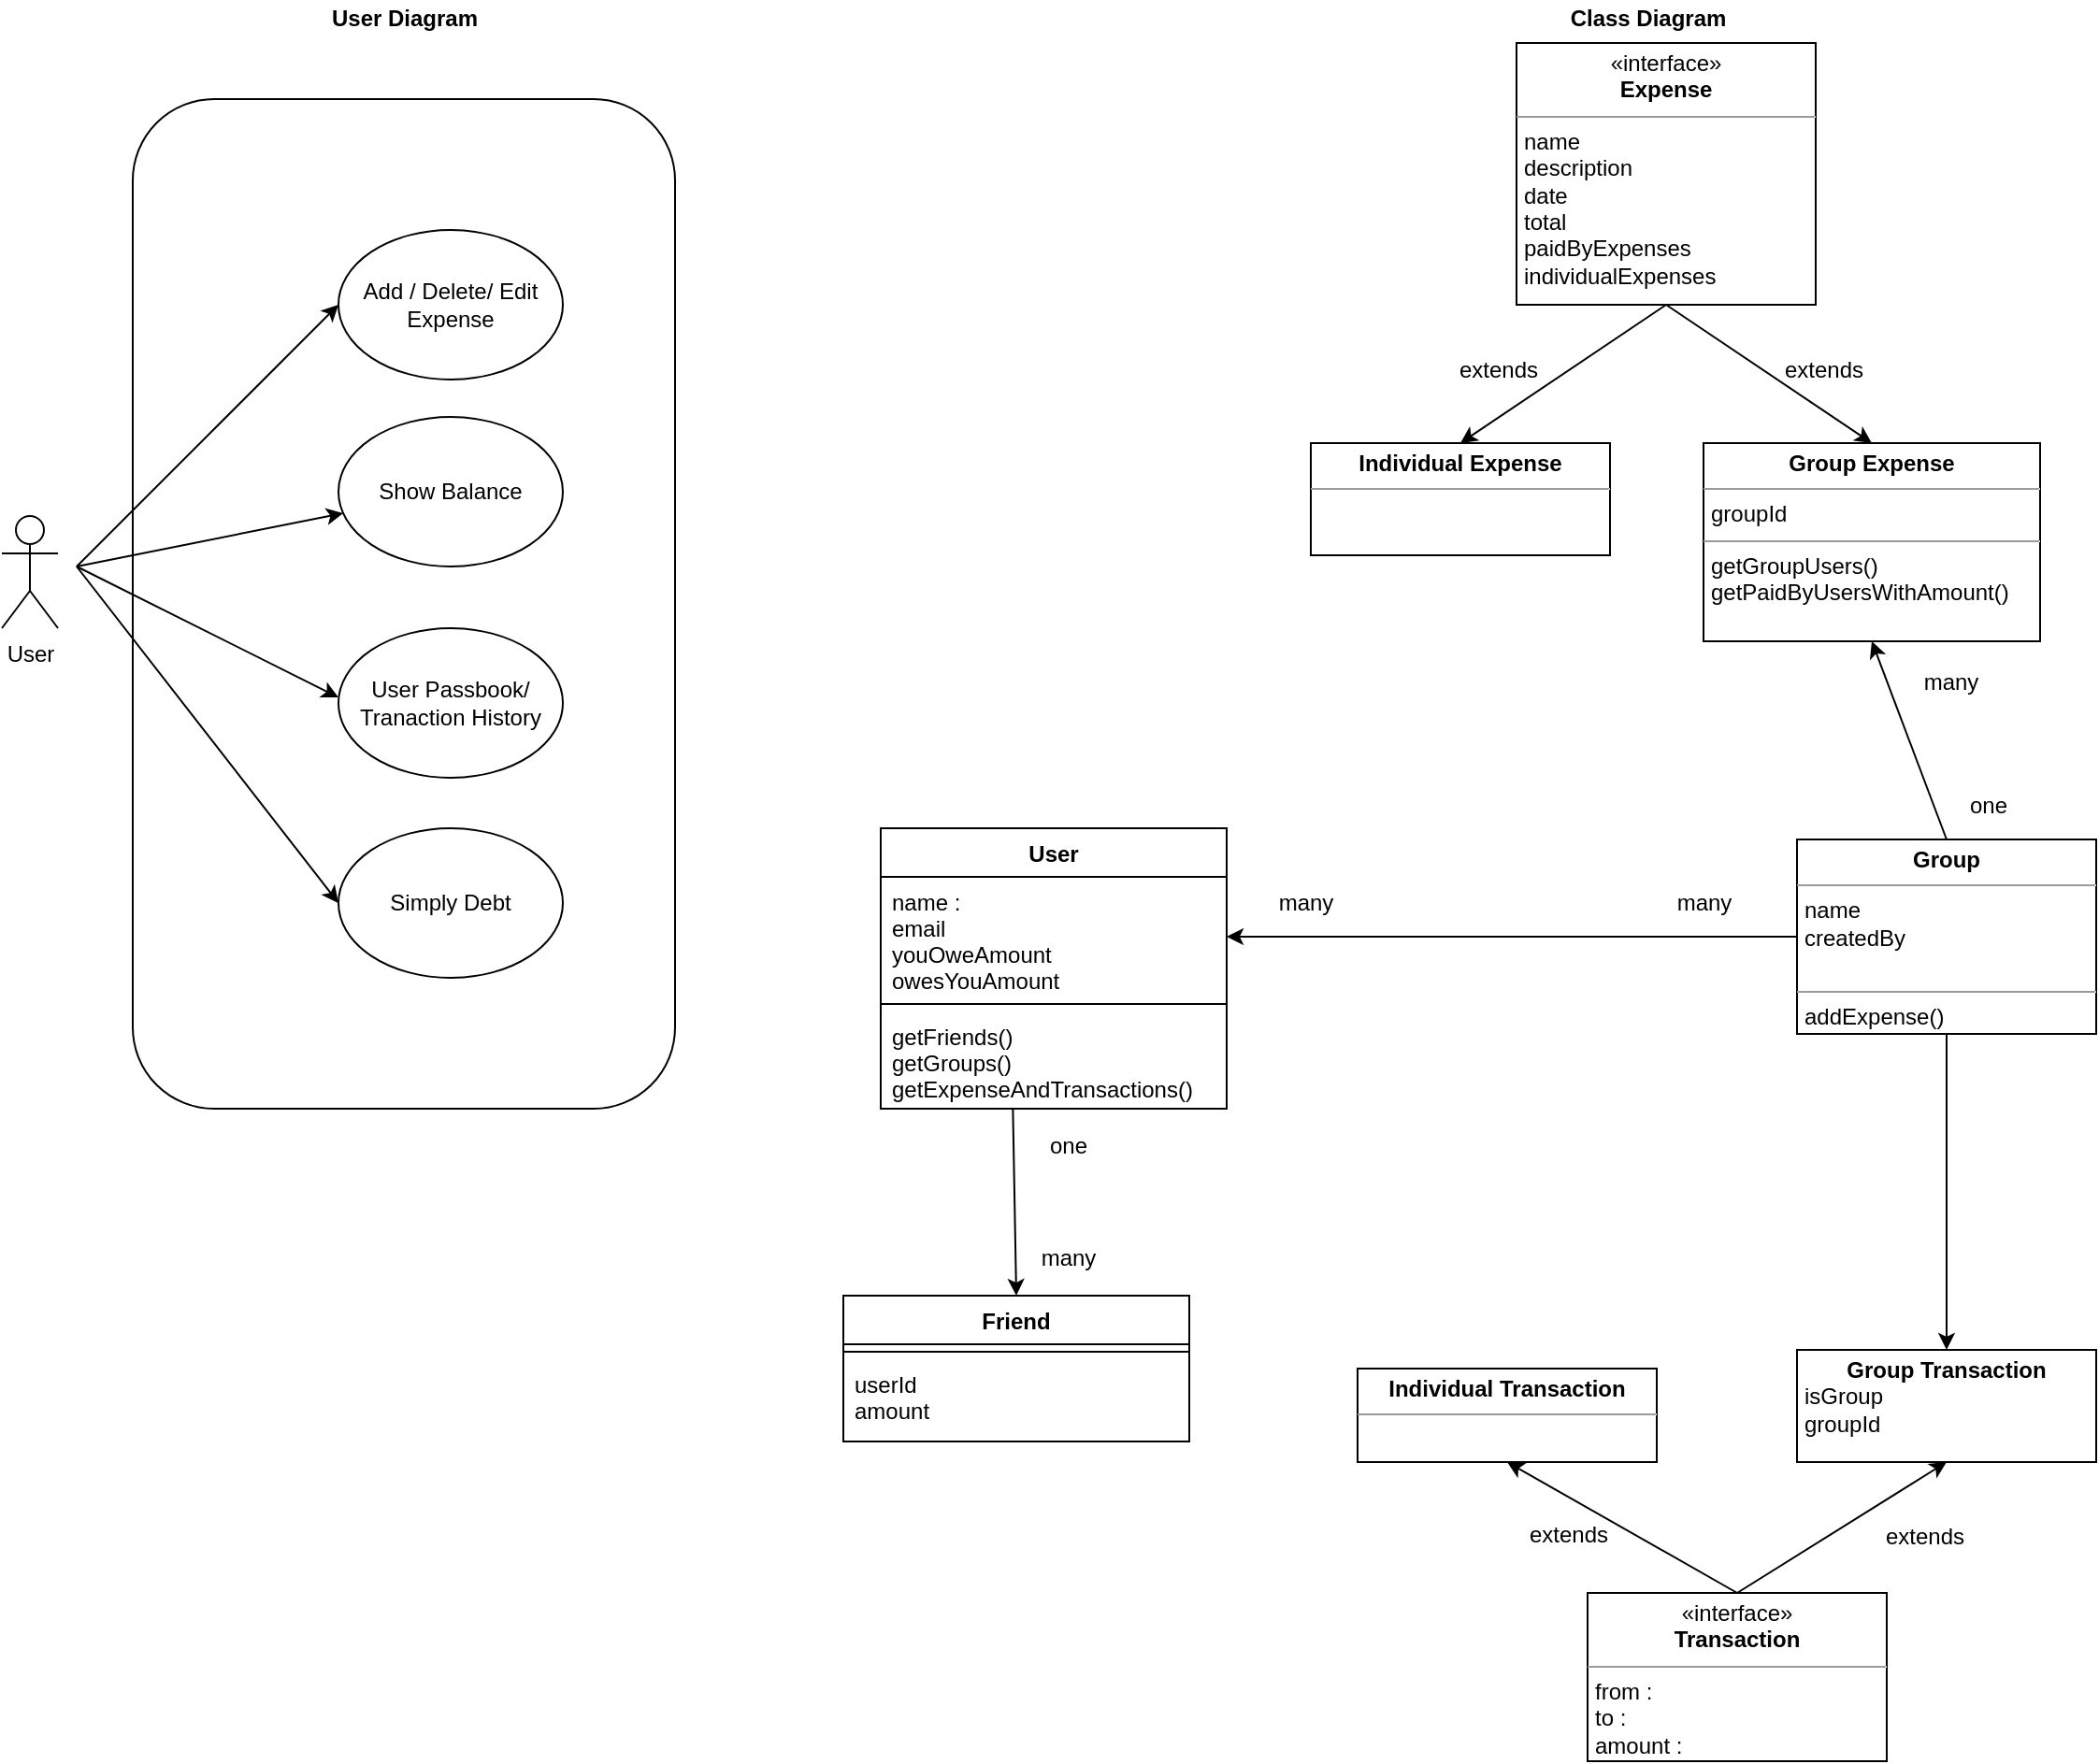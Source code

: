 <mxfile version="12.8.5" type="device"><diagram name="Page-1" id="e7e014a7-5840-1c2e-5031-d8a46d1fe8dd"><mxGraphModel dx="768" dy="439" grid="1" gridSize="10" guides="1" tooltips="1" connect="1" arrows="1" fold="1" page="1" pageScale="1" pageWidth="1169" pageHeight="826" background="#ffffff" math="0" shadow="0"><root><mxCell id="0"/><mxCell id="1" parent="0"/><mxCell id="c--N18r2Caygc7gKS2m5-59" value="" style="rounded=1;whiteSpace=wrap;html=1;fillColor=none;" vertex="1" parent="1"><mxGeometry x="80" y="100" width="290" height="540" as="geometry"/></mxCell><mxCell id="c--N18r2Caygc7gKS2m5-62" value="&lt;b&gt;User Diagram&lt;/b&gt;" style="text;html=1;align=center;verticalAlign=middle;resizable=0;points=[];autosize=1;" vertex="1" parent="1"><mxGeometry x="180" y="47" width="90" height="20" as="geometry"/></mxCell><mxCell id="aeUhnsIb8bBFAxElDGbr-2" value="&lt;b&gt;Class Diagram&lt;/b&gt;" style="text;html=1;align=center;verticalAlign=middle;resizable=0;points=[];autosize=1;" vertex="1" parent="1"><mxGeometry x="840" y="47" width="100" height="20" as="geometry"/></mxCell><mxCell id="aeUhnsIb8bBFAxElDGbr-3" value="User" style="shape=umlActor;verticalLabelPosition=bottom;labelBackgroundColor=#ffffff;verticalAlign=top;html=1;outlineConnect=0;" vertex="1" parent="1"><mxGeometry x="10" y="323" width="30" height="60" as="geometry"/></mxCell><mxCell id="aeUhnsIb8bBFAxElDGbr-4" value="Add / Delete/ Edit Expense" style="ellipse;whiteSpace=wrap;html=1;" vertex="1" parent="1"><mxGeometry x="190" y="170" width="120" height="80" as="geometry"/></mxCell><mxCell id="aeUhnsIb8bBFAxElDGbr-5" value="Show Balance" style="ellipse;whiteSpace=wrap;html=1;" vertex="1" parent="1"><mxGeometry x="190" y="270" width="120" height="80" as="geometry"/></mxCell><mxCell id="aeUhnsIb8bBFAxElDGbr-6" value="User Passbook/ Tranaction History" style="ellipse;whiteSpace=wrap;html=1;" vertex="1" parent="1"><mxGeometry x="190" y="383" width="120" height="80" as="geometry"/></mxCell><mxCell id="aeUhnsIb8bBFAxElDGbr-7" value="Simply Debt" style="ellipse;whiteSpace=wrap;html=1;" vertex="1" parent="1"><mxGeometry x="190" y="490" width="120" height="80" as="geometry"/></mxCell><mxCell id="aeUhnsIb8bBFAxElDGbr-8" value="" style="endArrow=classic;html=1;entryX=0;entryY=0.5;entryDx=0;entryDy=0;" edge="1" parent="1" target="aeUhnsIb8bBFAxElDGbr-4"><mxGeometry width="50" height="50" relative="1" as="geometry"><mxPoint x="50" y="350" as="sourcePoint"/><mxPoint x="180" y="230" as="targetPoint"/></mxGeometry></mxCell><mxCell id="aeUhnsIb8bBFAxElDGbr-9" value="" style="endArrow=classic;html=1;entryX=0;entryY=0.5;entryDx=0;entryDy=0;" edge="1" parent="1" target="aeUhnsIb8bBFAxElDGbr-7"><mxGeometry width="50" height="50" relative="1" as="geometry"><mxPoint x="50" y="350" as="sourcePoint"/><mxPoint x="190" y="240" as="targetPoint"/></mxGeometry></mxCell><mxCell id="aeUhnsIb8bBFAxElDGbr-10" value="" style="endArrow=classic;html=1;" edge="1" parent="1"><mxGeometry width="50" height="50" relative="1" as="geometry"><mxPoint x="50" y="350" as="sourcePoint"/><mxPoint x="190" y="420" as="targetPoint"/></mxGeometry></mxCell><mxCell id="aeUhnsIb8bBFAxElDGbr-11" value="" style="endArrow=classic;html=1;" edge="1" parent="1" target="aeUhnsIb8bBFAxElDGbr-5"><mxGeometry width="50" height="50" relative="1" as="geometry"><mxPoint x="50" y="350" as="sourcePoint"/><mxPoint x="210" y="260" as="targetPoint"/></mxGeometry></mxCell><mxCell id="aeUhnsIb8bBFAxElDGbr-20" value="&lt;p style=&quot;margin: 0px ; margin-top: 4px ; text-align: center&quot;&gt;&lt;b&gt;Group&lt;/b&gt;&lt;/p&gt;&lt;hr size=&quot;1&quot;&gt;&lt;p style=&quot;margin: 0px ; margin-left: 4px&quot;&gt;name&lt;/p&gt;&lt;p style=&quot;margin: 0px ; margin-left: 4px&quot;&gt;createdBy&lt;/p&gt;&lt;p style=&quot;margin: 0px ; margin-left: 4px&quot;&gt;&lt;br&gt;&lt;/p&gt;&lt;hr size=&quot;1&quot;&gt;&lt;p style=&quot;margin: 0px ; margin-left: 4px&quot;&gt;addExpense()&lt;/p&gt;" style="verticalAlign=top;align=left;overflow=fill;fontSize=12;fontFamily=Helvetica;html=1;rounded=0;fillColor=none;" vertex="1" parent="1"><mxGeometry x="970" y="496" width="160" height="104" as="geometry"/></mxCell><mxCell id="aeUhnsIb8bBFAxElDGbr-21" value="&lt;p style=&quot;margin: 0px ; margin-top: 4px ; text-align: center&quot;&gt;&lt;b&gt;Group Transaction&lt;/b&gt;&lt;/p&gt;&lt;p style=&quot;margin: 0px ; margin-left: 4px&quot;&gt;isGroup&lt;/p&gt;&lt;p style=&quot;margin: 0px ; margin-left: 4px&quot;&gt;groupId&lt;/p&gt;" style="verticalAlign=top;align=left;overflow=fill;fontSize=12;fontFamily=Helvetica;html=1;rounded=0;fillColor=none;" vertex="1" parent="1"><mxGeometry x="970" y="769" width="160" height="60" as="geometry"/></mxCell><mxCell id="aeUhnsIb8bBFAxElDGbr-23" value="&lt;p style=&quot;margin: 0px ; margin-top: 4px ; text-align: center&quot;&gt;&lt;b&gt;Group Expense&lt;/b&gt;&lt;/p&gt;&lt;hr size=&quot;1&quot;&gt;&lt;p style=&quot;margin: 0px ; margin-left: 4px&quot;&gt;&lt;span&gt;groupId&lt;/span&gt;&lt;/p&gt;&lt;hr size=&quot;1&quot;&gt;&lt;p style=&quot;margin: 0px ; margin-left: 4px&quot;&gt;getGroupUsers()&lt;/p&gt;&lt;p style=&quot;margin: 0px ; margin-left: 4px&quot;&gt;getPaidByUsersWithAmount()&lt;/p&gt;&lt;p style=&quot;margin: 0px ; margin-left: 4px&quot;&gt;&lt;br&gt;&lt;/p&gt;" style="verticalAlign=top;align=left;overflow=fill;fontSize=12;fontFamily=Helvetica;html=1;rounded=0;fillColor=none;" vertex="1" parent="1"><mxGeometry x="920" y="284" width="180" height="106" as="geometry"/></mxCell><mxCell id="aeUhnsIb8bBFAxElDGbr-26" value="" style="edgeStyle=none;rounded=0;orthogonalLoop=1;jettySize=auto;html=1;exitX=0;exitY=0.5;exitDx=0;exitDy=0;entryX=1;entryY=0.5;entryDx=0;entryDy=0;" edge="1" parent="1" source="aeUhnsIb8bBFAxElDGbr-20" target="aeUhnsIb8bBFAxElDGbr-13"><mxGeometry relative="1" as="geometry"><mxPoint x="710" y="585" as="targetPoint"/></mxGeometry></mxCell><mxCell id="aeUhnsIb8bBFAxElDGbr-12" value="User" style="swimlane;fontStyle=1;align=center;verticalAlign=top;childLayout=stackLayout;horizontal=1;startSize=26;horizontalStack=0;resizeParent=1;resizeParentMax=0;resizeLast=0;collapsible=1;marginBottom=0;rounded=0;fillColor=none;" vertex="1" parent="1"><mxGeometry x="480" y="490" width="185" height="150" as="geometry"/></mxCell><mxCell id="aeUhnsIb8bBFAxElDGbr-13" value="name : &#10;email&#10;youOweAmount&#10;owesYouAmount" style="text;strokeColor=none;fillColor=none;align=left;verticalAlign=top;spacingLeft=4;spacingRight=4;overflow=hidden;rotatable=0;points=[[0,0.5],[1,0.5]];portConstraint=eastwest;" vertex="1" parent="aeUhnsIb8bBFAxElDGbr-12"><mxGeometry y="26" width="185" height="64" as="geometry"/></mxCell><mxCell id="aeUhnsIb8bBFAxElDGbr-14" value="" style="line;strokeWidth=1;fillColor=none;align=left;verticalAlign=middle;spacingTop=-1;spacingLeft=3;spacingRight=3;rotatable=0;labelPosition=right;points=[];portConstraint=eastwest;" vertex="1" parent="aeUhnsIb8bBFAxElDGbr-12"><mxGeometry y="90" width="185" height="8" as="geometry"/></mxCell><mxCell id="aeUhnsIb8bBFAxElDGbr-15" value="getFriends()&#10;getGroups()&#10;getExpenseAndTransactions()" style="text;strokeColor=none;fillColor=none;align=left;verticalAlign=top;spacingLeft=4;spacingRight=4;overflow=hidden;rotatable=0;points=[[0,0.5],[1,0.5]];portConstraint=eastwest;" vertex="1" parent="aeUhnsIb8bBFAxElDGbr-12"><mxGeometry y="98" width="185" height="52" as="geometry"/></mxCell><mxCell id="aeUhnsIb8bBFAxElDGbr-36" value="&lt;p style=&quot;margin: 0px ; margin-top: 4px ; text-align: center&quot;&gt;&lt;b&gt;Individual Expense&lt;/b&gt;&lt;/p&gt;&lt;hr size=&quot;1&quot;&gt;&lt;p style=&quot;margin: 0px ; margin-left: 4px&quot;&gt;&lt;br&gt;&lt;/p&gt;" style="verticalAlign=top;align=left;overflow=fill;fontSize=12;fontFamily=Helvetica;html=1;rounded=0;fillColor=none;" vertex="1" parent="1"><mxGeometry x="710" y="284" width="160" height="60" as="geometry"/></mxCell><mxCell id="aeUhnsIb8bBFAxElDGbr-37" value="&lt;p style=&quot;margin: 0px ; margin-top: 4px ; text-align: center&quot;&gt;«interface»&lt;br&gt;&lt;b&gt;Expense&lt;/b&gt;&lt;br&gt;&lt;/p&gt;&lt;hr size=&quot;1&quot;&gt;&lt;p style=&quot;margin: 0px ; margin-left: 4px&quot;&gt;name&lt;/p&gt;&lt;p style=&quot;margin: 0px ; margin-left: 4px&quot;&gt;description&lt;/p&gt;&lt;p style=&quot;margin: 0px ; margin-left: 4px&quot;&gt;date&lt;/p&gt;&lt;p style=&quot;margin: 0px ; margin-left: 4px&quot;&gt;total&lt;/p&gt;&lt;p style=&quot;margin: 0px ; margin-left: 4px&quot;&gt;paidByExpenses&lt;/p&gt;&lt;p style=&quot;margin: 0px ; margin-left: 4px&quot;&gt;individualExpenses&lt;/p&gt;" style="verticalAlign=top;align=left;overflow=fill;fontSize=12;fontFamily=Helvetica;html=1;rounded=0;fillColor=none;" vertex="1" parent="1"><mxGeometry x="820" y="70" width="160" height="140" as="geometry"/></mxCell><mxCell id="aeUhnsIb8bBFAxElDGbr-38" style="edgeStyle=none;rounded=0;orthogonalLoop=1;jettySize=auto;html=1;exitX=0.5;exitY=1;exitDx=0;exitDy=0;" edge="1" parent="1" source="aeUhnsIb8bBFAxElDGbr-36" target="aeUhnsIb8bBFAxElDGbr-36"><mxGeometry relative="1" as="geometry"/></mxCell><mxCell id="aeUhnsIb8bBFAxElDGbr-39" value="" style="edgeStyle=none;rounded=0;orthogonalLoop=1;jettySize=auto;html=1;exitX=0.5;exitY=0;exitDx=0;exitDy=0;entryX=0.5;entryY=1;entryDx=0;entryDy=0;" edge="1" parent="1" source="aeUhnsIb8bBFAxElDGbr-20" target="aeUhnsIb8bBFAxElDGbr-23"><mxGeometry relative="1" as="geometry"><mxPoint x="1000" y="554" as="sourcePoint"/><mxPoint x="675.0" y="554" as="targetPoint"/></mxGeometry></mxCell><mxCell id="aeUhnsIb8bBFAxElDGbr-40" value="" style="edgeStyle=none;rounded=0;orthogonalLoop=1;jettySize=auto;html=1;exitX=0.5;exitY=1;exitDx=0;exitDy=0;entryX=0.5;entryY=0;entryDx=0;entryDy=0;" edge="1" parent="1" source="aeUhnsIb8bBFAxElDGbr-37" target="aeUhnsIb8bBFAxElDGbr-23"><mxGeometry relative="1" as="geometry"><mxPoint x="1120" y="315" as="sourcePoint"/><mxPoint x="1050" y="200" as="targetPoint"/></mxGeometry></mxCell><mxCell id="aeUhnsIb8bBFAxElDGbr-41" value="" style="edgeStyle=none;rounded=0;orthogonalLoop=1;jettySize=auto;html=1;exitX=0.5;exitY=1;exitDx=0;exitDy=0;entryX=0.5;entryY=0;entryDx=0;entryDy=0;" edge="1" parent="1" source="aeUhnsIb8bBFAxElDGbr-37" target="aeUhnsIb8bBFAxElDGbr-36"><mxGeometry relative="1" as="geometry"><mxPoint x="1090" y="504" as="sourcePoint"/><mxPoint x="1020" y="389" as="targetPoint"/></mxGeometry></mxCell><mxCell id="aeUhnsIb8bBFAxElDGbr-42" value="extends" style="text;html=1;align=center;verticalAlign=middle;resizable=0;points=[];autosize=1;" vertex="1" parent="1"><mxGeometry x="954" y="235" width="60" height="20" as="geometry"/></mxCell><mxCell id="aeUhnsIb8bBFAxElDGbr-43" value="extends" style="text;html=1;align=center;verticalAlign=middle;resizable=0;points=[];autosize=1;" vertex="1" parent="1"><mxGeometry x="780" y="235" width="60" height="20" as="geometry"/></mxCell><mxCell id="aeUhnsIb8bBFAxElDGbr-44" style="edgeStyle=none;rounded=0;orthogonalLoop=1;jettySize=auto;html=1;exitX=0.5;exitY=1;exitDx=0;exitDy=0;" edge="1" parent="1" source="aeUhnsIb8bBFAxElDGbr-23" target="aeUhnsIb8bBFAxElDGbr-23"><mxGeometry relative="1" as="geometry"/></mxCell><mxCell id="aeUhnsIb8bBFAxElDGbr-45" style="edgeStyle=none;rounded=0;orthogonalLoop=1;jettySize=auto;html=1;exitX=0.5;exitY=1;exitDx=0;exitDy=0;" edge="1" parent="1" source="aeUhnsIb8bBFAxElDGbr-20" target="aeUhnsIb8bBFAxElDGbr-20"><mxGeometry relative="1" as="geometry"/></mxCell><mxCell id="aeUhnsIb8bBFAxElDGbr-46" value="one" style="text;html=1;align=center;verticalAlign=middle;resizable=0;points=[];autosize=1;" vertex="1" parent="1"><mxGeometry x="1052" y="468" width="40" height="20" as="geometry"/></mxCell><mxCell id="aeUhnsIb8bBFAxElDGbr-47" value="many" style="text;html=1;align=center;verticalAlign=middle;resizable=0;points=[];autosize=1;" vertex="1" parent="1"><mxGeometry x="1032" y="402" width="40" height="20" as="geometry"/></mxCell><mxCell id="aeUhnsIb8bBFAxElDGbr-48" value="many" style="text;html=1;align=center;verticalAlign=middle;resizable=0;points=[];autosize=1;" vertex="1" parent="1"><mxGeometry x="687" y="520" width="40" height="20" as="geometry"/></mxCell><mxCell id="aeUhnsIb8bBFAxElDGbr-49" value="many" style="text;html=1;align=center;verticalAlign=middle;resizable=0;points=[];autosize=1;" vertex="1" parent="1"><mxGeometry x="900" y="520" width="40" height="20" as="geometry"/></mxCell><mxCell id="aeUhnsIb8bBFAxElDGbr-50" value="&lt;p style=&quot;margin: 0px ; margin-top: 4px ; text-align: center&quot;&gt;«interface»&lt;br&gt;&lt;b&gt;Transaction&lt;/b&gt;&lt;br&gt;&lt;/p&gt;&lt;hr size=&quot;1&quot;&gt;&lt;p style=&quot;margin: 0px ; margin-left: 4px&quot;&gt;from :&amp;nbsp;&lt;/p&gt;&lt;p style=&quot;margin: 0px ; margin-left: 4px&quot;&gt;to :&amp;nbsp;&lt;/p&gt;&lt;p style=&quot;margin: 0px ; margin-left: 4px&quot;&gt;amount :&amp;nbsp;&lt;/p&gt;" style="verticalAlign=top;align=left;overflow=fill;fontSize=12;fontFamily=Helvetica;html=1;rounded=0;fillColor=none;" vertex="1" parent="1"><mxGeometry x="858" y="899" width="160" height="90" as="geometry"/></mxCell><mxCell id="aeUhnsIb8bBFAxElDGbr-51" value="&lt;p style=&quot;margin: 0px ; margin-top: 4px ; text-align: center&quot;&gt;&lt;b&gt;Individual Transaction&lt;/b&gt;&lt;/p&gt;&lt;hr size=&quot;1&quot;&gt;&lt;p style=&quot;margin: 0px ; margin-left: 4px&quot;&gt;&lt;br&gt;&lt;/p&gt;" style="verticalAlign=top;align=left;overflow=fill;fontSize=12;fontFamily=Helvetica;html=1;rounded=0;fillColor=none;" vertex="1" parent="1"><mxGeometry x="735" y="779" width="160" height="50" as="geometry"/></mxCell><mxCell id="aeUhnsIb8bBFAxElDGbr-52" value="" style="edgeStyle=none;rounded=0;orthogonalLoop=1;jettySize=auto;html=1;entryX=0.5;entryY=0;entryDx=0;entryDy=0;exitX=0.5;exitY=1;exitDx=0;exitDy=0;" edge="1" parent="1" source="aeUhnsIb8bBFAxElDGbr-20" target="aeUhnsIb8bBFAxElDGbr-21"><mxGeometry relative="1" as="geometry"><mxPoint x="1030" y="620" as="sourcePoint"/><mxPoint x="1010" y="390" as="targetPoint"/></mxGeometry></mxCell><mxCell id="aeUhnsIb8bBFAxElDGbr-53" value="" style="edgeStyle=none;rounded=0;orthogonalLoop=1;jettySize=auto;html=1;entryX=0.5;entryY=1;entryDx=0;entryDy=0;exitX=0.5;exitY=0;exitDx=0;exitDy=0;" edge="1" parent="1" source="aeUhnsIb8bBFAxElDGbr-50" target="aeUhnsIb8bBFAxElDGbr-21"><mxGeometry relative="1" as="geometry"><mxPoint x="1158" y="579" as="sourcePoint"/><mxPoint x="1060" y="759" as="targetPoint"/></mxGeometry></mxCell><mxCell id="aeUhnsIb8bBFAxElDGbr-54" value="" style="edgeStyle=none;rounded=0;orthogonalLoop=1;jettySize=auto;html=1;entryX=0.5;entryY=1;entryDx=0;entryDy=0;exitX=0.5;exitY=0;exitDx=0;exitDy=0;" edge="1" parent="1" source="aeUhnsIb8bBFAxElDGbr-50" target="aeUhnsIb8bBFAxElDGbr-51"><mxGeometry relative="1" as="geometry"><mxPoint x="948.0" y="909" as="sourcePoint"/><mxPoint x="1060" y="839" as="targetPoint"/></mxGeometry></mxCell><mxCell id="aeUhnsIb8bBFAxElDGbr-55" value="extends" style="text;html=1;align=center;verticalAlign=middle;resizable=0;points=[];autosize=1;" vertex="1" parent="1"><mxGeometry x="1008" y="859" width="60" height="20" as="geometry"/></mxCell><mxCell id="aeUhnsIb8bBFAxElDGbr-56" value="extends" style="text;html=1;" vertex="1" parent="1"><mxGeometry x="825" y="854" width="70" height="30" as="geometry"/></mxCell><mxCell id="aeUhnsIb8bBFAxElDGbr-62" value="" style="edgeStyle=none;rounded=0;orthogonalLoop=1;jettySize=auto;html=1;exitX=0.382;exitY=0.993;exitDx=0;exitDy=0;entryX=0.5;entryY=0;entryDx=0;entryDy=0;exitPerimeter=0;" edge="1" parent="1" source="aeUhnsIb8bBFAxElDGbr-15" target="aeUhnsIb8bBFAxElDGbr-57"><mxGeometry relative="1" as="geometry"><mxPoint x="545" y="680" as="sourcePoint"/><mxPoint x="240.0" y="680" as="targetPoint"/></mxGeometry></mxCell><mxCell id="aeUhnsIb8bBFAxElDGbr-63" value="one" style="text;html=1;align=center;verticalAlign=middle;resizable=0;points=[];autosize=1;" vertex="1" parent="1"><mxGeometry x="560" y="650" width="40" height="20" as="geometry"/></mxCell><mxCell id="aeUhnsIb8bBFAxElDGbr-64" value="many" style="text;html=1;align=center;verticalAlign=middle;resizable=0;points=[];autosize=1;" vertex="1" parent="1"><mxGeometry x="560" y="710" width="40" height="20" as="geometry"/></mxCell><mxCell id="aeUhnsIb8bBFAxElDGbr-57" value="Friend" style="swimlane;fontStyle=1;align=center;verticalAlign=top;childLayout=stackLayout;horizontal=1;startSize=26;horizontalStack=0;resizeParent=1;resizeParentMax=0;resizeLast=0;collapsible=1;marginBottom=0;rounded=0;fillColor=none;" vertex="1" parent="1"><mxGeometry x="460" y="740" width="185" height="78" as="geometry"/></mxCell><mxCell id="aeUhnsIb8bBFAxElDGbr-59" value="" style="line;strokeWidth=1;fillColor=none;align=left;verticalAlign=middle;spacingTop=-1;spacingLeft=3;spacingRight=3;rotatable=0;labelPosition=right;points=[];portConstraint=eastwest;" vertex="1" parent="aeUhnsIb8bBFAxElDGbr-57"><mxGeometry y="26" width="185" height="8" as="geometry"/></mxCell><mxCell id="aeUhnsIb8bBFAxElDGbr-58" value="userId&#10;amount" style="text;strokeColor=none;fillColor=none;align=left;verticalAlign=top;spacingLeft=4;spacingRight=4;overflow=hidden;rotatable=0;points=[[0,0.5],[1,0.5]];portConstraint=eastwest;" vertex="1" parent="aeUhnsIb8bBFAxElDGbr-57"><mxGeometry y="34" width="185" height="44" as="geometry"/></mxCell></root></mxGraphModel></diagram></mxfile>